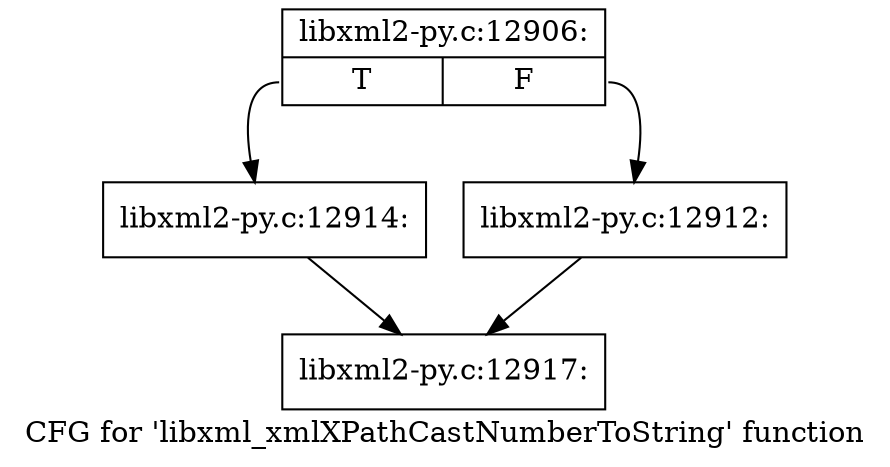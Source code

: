 digraph "CFG for 'libxml_xmlXPathCastNumberToString' function" {
	label="CFG for 'libxml_xmlXPathCastNumberToString' function";

	Node0x3ef9640 [shape=record,label="{libxml2-py.c:12906:|{<s0>T|<s1>F}}"];
	Node0x3ef9640:s0 -> Node0x3efc630;
	Node0x3ef9640:s1 -> Node0x3efc5e0;
	Node0x3efc5e0 [shape=record,label="{libxml2-py.c:12912:}"];
	Node0x3efc5e0 -> Node0x3ef9970;
	Node0x3efc630 [shape=record,label="{libxml2-py.c:12914:}"];
	Node0x3efc630 -> Node0x3ef9970;
	Node0x3ef9970 [shape=record,label="{libxml2-py.c:12917:}"];
}
